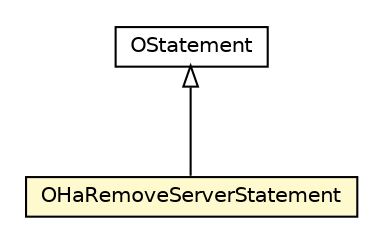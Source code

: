 #!/usr/local/bin/dot
#
# Class diagram 
# Generated by UMLGraph version R5_6-24-gf6e263 (http://www.umlgraph.org/)
#

digraph G {
	edge [fontname="Helvetica",fontsize=10,labelfontname="Helvetica",labelfontsize=10];
	node [fontname="Helvetica",fontsize=10,shape=plaintext];
	nodesep=0.25;
	ranksep=0.5;
	// com.orientechnologies.orient.core.sql.parser.OStatement
	c1878380 [label=<<table title="com.orientechnologies.orient.core.sql.parser.OStatement" border="0" cellborder="1" cellspacing="0" cellpadding="2" port="p" href="./OStatement.html">
		<tr><td><table border="0" cellspacing="0" cellpadding="1">
<tr><td align="center" balign="center"> OStatement </td></tr>
		</table></td></tr>
		</table>>, URL="./OStatement.html", fontname="Helvetica", fontcolor="black", fontsize=10.0];
	// com.orientechnologies.orient.core.sql.parser.OHaRemoveServerStatement
	c1878457 [label=<<table title="com.orientechnologies.orient.core.sql.parser.OHaRemoveServerStatement" border="0" cellborder="1" cellspacing="0" cellpadding="2" port="p" bgcolor="lemonChiffon" href="./OHaRemoveServerStatement.html">
		<tr><td><table border="0" cellspacing="0" cellpadding="1">
<tr><td align="center" balign="center"> OHaRemoveServerStatement </td></tr>
		</table></td></tr>
		</table>>, URL="./OHaRemoveServerStatement.html", fontname="Helvetica", fontcolor="black", fontsize=10.0];
	//com.orientechnologies.orient.core.sql.parser.OHaRemoveServerStatement extends com.orientechnologies.orient.core.sql.parser.OStatement
	c1878380:p -> c1878457:p [dir=back,arrowtail=empty];
}

